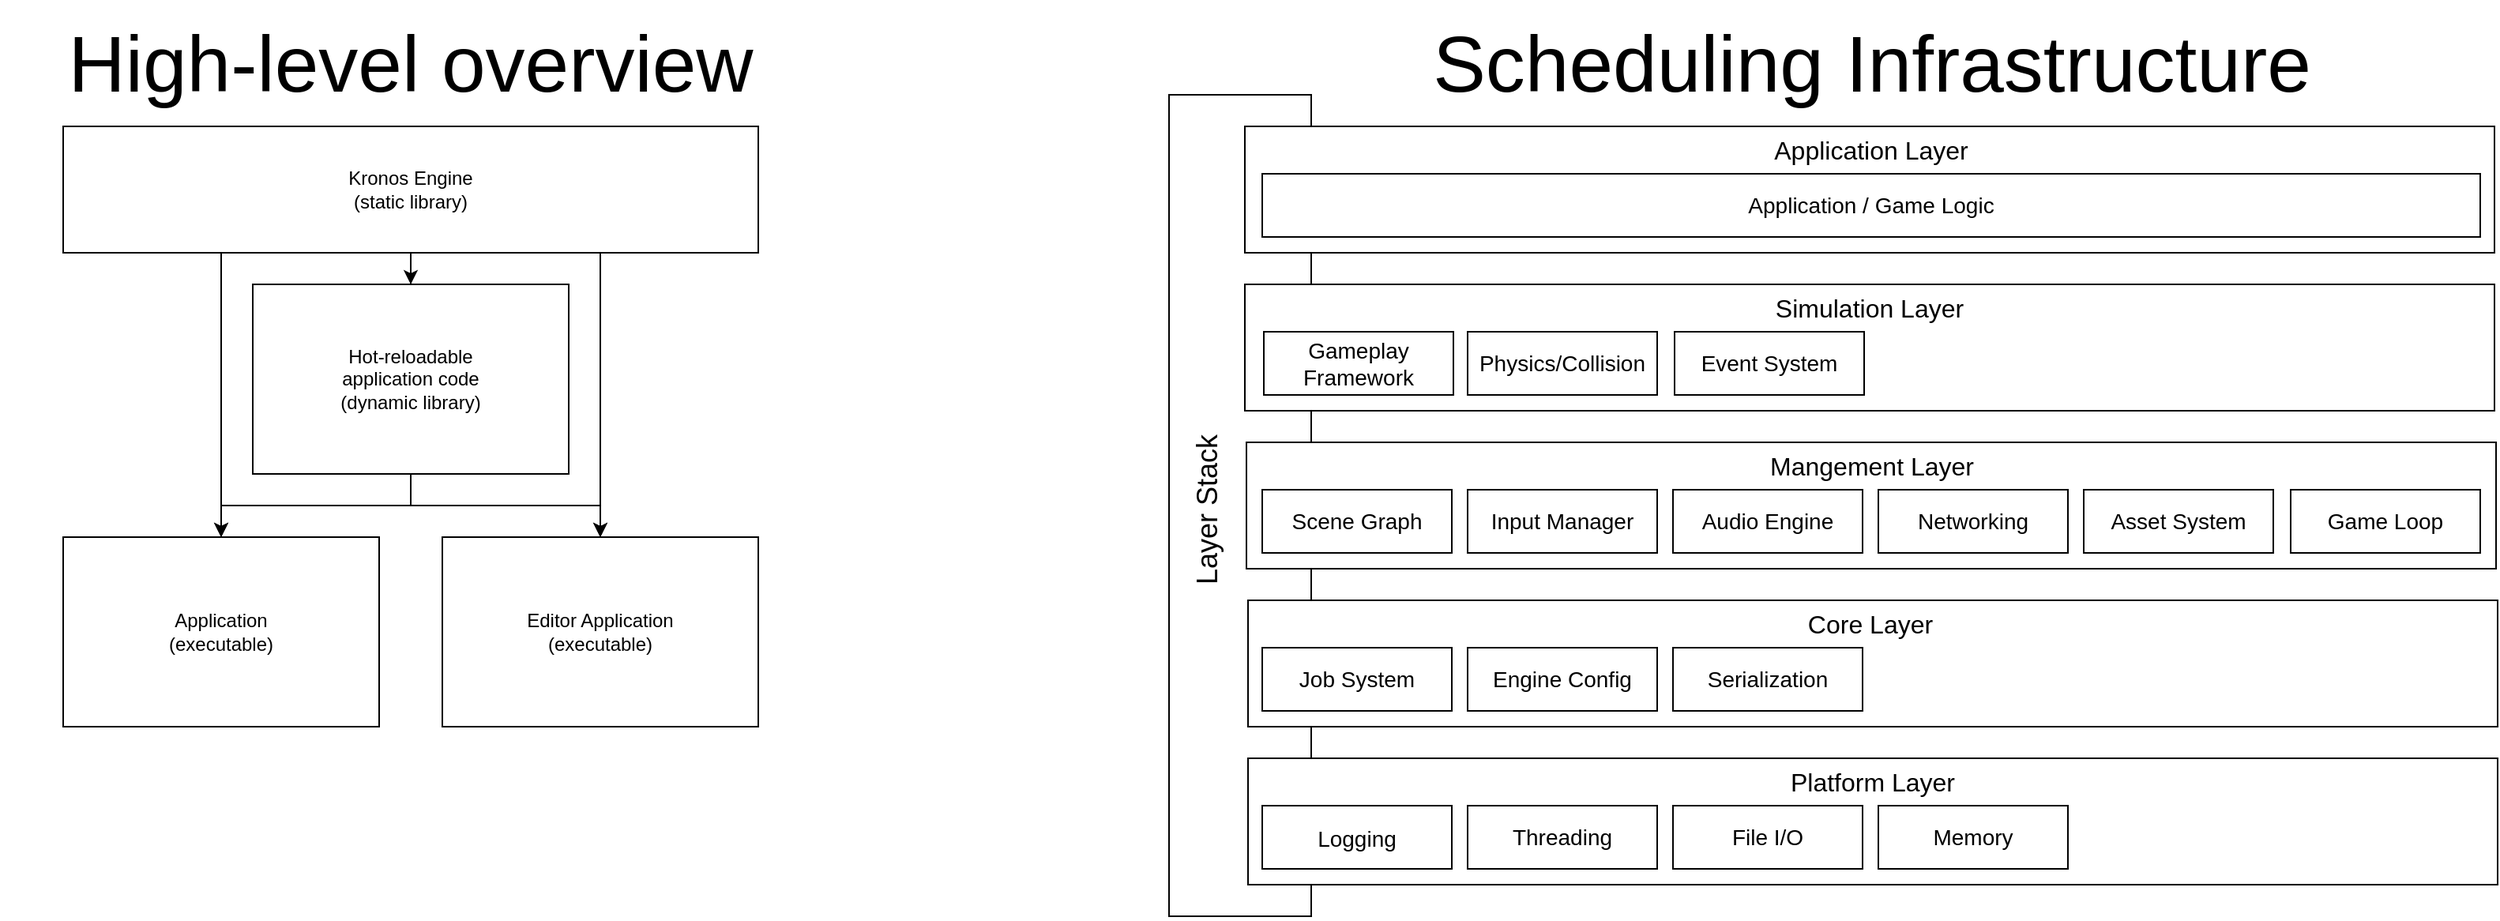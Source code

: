 <mxfile>
    <diagram id="yYOrmMYohB1HmC1-BC92" name="Page-1">
        <mxGraphModel dx="1169" dy="1143" grid="1" gridSize="10" guides="1" tooltips="1" connect="1" arrows="1" fold="1" page="0" pageScale="1" pageWidth="827" pageHeight="1169" math="0" shadow="0">
            <root>
                <mxCell id="0"/>
                <mxCell id="1" parent="0"/>
                <mxCell id="11" value="" style="rounded=0;whiteSpace=wrap;html=1;fontSize=18;" parent="1" vertex="1">
                    <mxGeometry x="1320" y="120" width="90" height="520" as="geometry"/>
                </mxCell>
                <mxCell id="rlvlehiji5V7kBC4I5T0-6" style="edgeStyle=orthogonalEdgeStyle;rounded=0;orthogonalLoop=1;jettySize=auto;html=1;fontSize=50;" parent="1" source="rlvlehiji5V7kBC4I5T0-1" target="rlvlehiji5V7kBC4I5T0-5" edge="1">
                    <mxGeometry relative="1" as="geometry"/>
                </mxCell>
                <mxCell id="rlvlehiji5V7kBC4I5T0-10" style="edgeStyle=orthogonalEdgeStyle;rounded=0;orthogonalLoop=1;jettySize=auto;html=1;fontSize=50;" parent="1" source="rlvlehiji5V7kBC4I5T0-1" target="rlvlehiji5V7kBC4I5T0-4" edge="1">
                    <mxGeometry relative="1" as="geometry">
                        <Array as="points">
                            <mxPoint x="960" y="280"/>
                            <mxPoint x="960" y="280"/>
                        </Array>
                    </mxGeometry>
                </mxCell>
                <mxCell id="rlvlehiji5V7kBC4I5T0-11" style="edgeStyle=orthogonalEdgeStyle;rounded=0;orthogonalLoop=1;jettySize=auto;html=1;fontSize=50;" parent="1" source="rlvlehiji5V7kBC4I5T0-1" target="rlvlehiji5V7kBC4I5T0-3" edge="1">
                    <mxGeometry relative="1" as="geometry">
                        <Array as="points">
                            <mxPoint x="720" y="270"/>
                            <mxPoint x="720" y="270"/>
                        </Array>
                    </mxGeometry>
                </mxCell>
                <mxCell id="rlvlehiji5V7kBC4I5T0-1" value="Kronos Engine&lt;br&gt;(static library)" style="rounded=0;whiteSpace=wrap;html=1;" parent="1" vertex="1">
                    <mxGeometry x="620" y="140" width="440" height="80" as="geometry"/>
                </mxCell>
                <mxCell id="rlvlehiji5V7kBC4I5T0-2" value="&lt;span style=&quot;font-size: 50px&quot;&gt;High-level overview&lt;/span&gt;" style="text;html=1;strokeColor=none;fillColor=none;align=center;verticalAlign=middle;whiteSpace=wrap;rounded=0;" parent="1" vertex="1">
                    <mxGeometry x="580" y="60" width="520" height="80" as="geometry"/>
                </mxCell>
                <mxCell id="rlvlehiji5V7kBC4I5T0-3" value="Application&lt;br&gt;(executable)" style="rounded=0;whiteSpace=wrap;html=1;" parent="1" vertex="1">
                    <mxGeometry x="620" y="400" width="200" height="120" as="geometry"/>
                </mxCell>
                <mxCell id="rlvlehiji5V7kBC4I5T0-4" value="Editor Application&lt;br&gt;(executable)" style="rounded=0;whiteSpace=wrap;html=1;" parent="1" vertex="1">
                    <mxGeometry x="860" y="400" width="200" height="120" as="geometry"/>
                </mxCell>
                <mxCell id="rlvlehiji5V7kBC4I5T0-8" style="edgeStyle=orthogonalEdgeStyle;rounded=0;orthogonalLoop=1;jettySize=auto;html=1;fontSize=50;exitX=0.5;exitY=1;exitDx=0;exitDy=0;" parent="1" source="rlvlehiji5V7kBC4I5T0-5" target="rlvlehiji5V7kBC4I5T0-3" edge="1">
                    <mxGeometry relative="1" as="geometry"/>
                </mxCell>
                <mxCell id="rlvlehiji5V7kBC4I5T0-9" style="edgeStyle=orthogonalEdgeStyle;rounded=0;orthogonalLoop=1;jettySize=auto;html=1;fontSize=50;" parent="1" source="rlvlehiji5V7kBC4I5T0-5" target="rlvlehiji5V7kBC4I5T0-4" edge="1">
                    <mxGeometry relative="1" as="geometry"/>
                </mxCell>
                <mxCell id="rlvlehiji5V7kBC4I5T0-5" value="Hot-reloadable&lt;br&gt;application code&lt;br&gt;(dynamic library)" style="rounded=0;whiteSpace=wrap;html=1;" parent="1" vertex="1">
                    <mxGeometry x="740" y="240" width="200" height="120" as="geometry"/>
                </mxCell>
                <mxCell id="2" value="" style="rounded=0;whiteSpace=wrap;html=1;" parent="1" vertex="1">
                    <mxGeometry x="1368" y="240" width="791" height="80" as="geometry"/>
                </mxCell>
                <mxCell id="3" value="&lt;span style=&quot;font-size: 50px&quot;&gt;Scheduling Infrastructure&lt;/span&gt;" style="text;html=1;strokeColor=none;fillColor=none;align=center;verticalAlign=middle;whiteSpace=wrap;rounded=0;" parent="1" vertex="1">
                    <mxGeometry x="1370" y="60" width="790" height="80" as="geometry"/>
                </mxCell>
                <mxCell id="4" value="" style="rounded=0;whiteSpace=wrap;html=1;" parent="1" vertex="1">
                    <mxGeometry x="1369" y="340" width="791" height="80" as="geometry"/>
                </mxCell>
                <mxCell id="5" value="" style="rounded=0;whiteSpace=wrap;html=1;" parent="1" vertex="1">
                    <mxGeometry x="1370" y="440" width="791" height="80" as="geometry"/>
                </mxCell>
                <mxCell id="6" value="" style="rounded=0;whiteSpace=wrap;html=1;" parent="1" vertex="1">
                    <mxGeometry x="1370" y="540" width="791" height="80" as="geometry"/>
                </mxCell>
                <mxCell id="7" value="&lt;font style=&quot;font-size: 16px&quot;&gt;Simulation Layer&lt;/font&gt;" style="text;html=1;strokeColor=none;fillColor=none;align=center;verticalAlign=middle;whiteSpace=wrap;rounded=0;" parent="1" vertex="1">
                    <mxGeometry x="1369" y="240" width="789" height="30" as="geometry"/>
                </mxCell>
                <mxCell id="13" value="&lt;font style=&quot;font-size: 18px&quot;&gt;Layer Stack&lt;/font&gt;" style="text;html=1;strokeColor=none;fillColor=none;align=center;verticalAlign=middle;whiteSpace=wrap;rounded=0;rotation=-90;" parent="1" vertex="1">
                    <mxGeometry x="1084.86" y="365.14" width="518.05" height="34.92" as="geometry"/>
                </mxCell>
                <mxCell id="14" value="&lt;font style=&quot;font-size: 16px&quot;&gt;Mangement Layer&lt;/font&gt;" style="text;html=1;strokeColor=none;fillColor=none;align=center;verticalAlign=middle;whiteSpace=wrap;rounded=0;" parent="1" vertex="1">
                    <mxGeometry x="1370" y="340" width="790" height="30" as="geometry"/>
                </mxCell>
                <mxCell id="16" value="&lt;font style=&quot;font-size: 16px&quot;&gt;Core Layer&lt;/font&gt;" style="text;html=1;strokeColor=none;fillColor=none;align=center;verticalAlign=middle;whiteSpace=wrap;rounded=0;" parent="1" vertex="1">
                    <mxGeometry x="1369" y="440" width="790" height="30" as="geometry"/>
                </mxCell>
                <mxCell id="17" value="&lt;span style=&quot;font-size: 16px&quot;&gt;Platform Layer&lt;/span&gt;" style="text;html=1;strokeColor=none;fillColor=none;align=center;verticalAlign=middle;whiteSpace=wrap;rounded=0;" parent="1" vertex="1">
                    <mxGeometry x="1370" y="540" width="791" height="30" as="geometry"/>
                </mxCell>
                <mxCell id="19" value="Game Loop" style="rounded=0;whiteSpace=wrap;html=1;fontSize=14;" parent="1" vertex="1">
                    <mxGeometry x="2030" y="370" width="120" height="40" as="geometry"/>
                </mxCell>
                <mxCell id="20" value="Physics/Collision" style="rounded=0;whiteSpace=wrap;html=1;fontSize=14;" parent="1" vertex="1">
                    <mxGeometry x="1509" y="270" width="120" height="40" as="geometry"/>
                </mxCell>
                <mxCell id="25" value="Scene Graph" style="rounded=0;whiteSpace=wrap;html=1;fontSize=14;" parent="1" vertex="1">
                    <mxGeometry x="1379" y="370" width="120" height="40" as="geometry"/>
                </mxCell>
                <mxCell id="26" value="Input Manager" style="rounded=0;whiteSpace=wrap;html=1;fontSize=14;" parent="1" vertex="1">
                    <mxGeometry x="1509" y="370" width="120" height="40" as="geometry"/>
                </mxCell>
                <mxCell id="27" value="Audio Engine" style="rounded=0;whiteSpace=wrap;html=1;fontSize=14;" parent="1" vertex="1">
                    <mxGeometry x="1639" y="370" width="120" height="40" as="geometry"/>
                </mxCell>
                <mxCell id="28" value="Networking" style="rounded=0;whiteSpace=wrap;html=1;fontSize=14;" parent="1" vertex="1">
                    <mxGeometry x="1769" y="370" width="120" height="40" as="geometry"/>
                </mxCell>
                <mxCell id="31" value="Job System" style="rounded=0;whiteSpace=wrap;html=1;fontSize=14;" parent="1" vertex="1">
                    <mxGeometry x="1379" y="470" width="120" height="40" as="geometry"/>
                </mxCell>
                <mxCell id="32" value="Engine Config" style="rounded=0;whiteSpace=wrap;html=1;fontSize=14;" parent="1" vertex="1">
                    <mxGeometry x="1509" y="470" width="120" height="40" as="geometry"/>
                </mxCell>
                <mxCell id="33" value="Serialization" style="rounded=0;whiteSpace=wrap;html=1;fontSize=14;" parent="1" vertex="1">
                    <mxGeometry x="1639" y="470" width="120" height="40" as="geometry"/>
                </mxCell>
                <mxCell id="37" value="&lt;font style=&quot;font-size: 14px&quot;&gt;Logging&lt;/font&gt;" style="rounded=0;whiteSpace=wrap;html=1;fontSize=16;" parent="1" vertex="1">
                    <mxGeometry x="1379" y="570" width="120" height="40" as="geometry"/>
                </mxCell>
                <mxCell id="38" value="Threading" style="rounded=0;whiteSpace=wrap;html=1;fontSize=14;" parent="1" vertex="1">
                    <mxGeometry x="1509" y="570" width="120" height="40" as="geometry"/>
                </mxCell>
                <mxCell id="49" value="File I/O" style="rounded=0;whiteSpace=wrap;html=1;fontSize=14;" parent="1" vertex="1">
                    <mxGeometry x="1639" y="570" width="120" height="40" as="geometry"/>
                </mxCell>
                <mxCell id="50" value="" style="rounded=0;whiteSpace=wrap;html=1;" parent="1" vertex="1">
                    <mxGeometry x="1368" y="140" width="791" height="80" as="geometry"/>
                </mxCell>
                <mxCell id="51" value="&lt;font style=&quot;font-size: 16px&quot;&gt;Application Layer&lt;/font&gt;" style="text;html=1;strokeColor=none;fillColor=none;align=center;verticalAlign=middle;whiteSpace=wrap;rounded=0;" parent="1" vertex="1">
                    <mxGeometry x="1369.5" y="140" width="789" height="30" as="geometry"/>
                </mxCell>
                <mxCell id="58" value="Memory" style="rounded=0;whiteSpace=wrap;html=1;fontSize=14;" parent="1" vertex="1">
                    <mxGeometry x="1769" y="570" width="120" height="40" as="geometry"/>
                </mxCell>
                <mxCell id="64" value="Asset System" style="rounded=0;whiteSpace=wrap;html=1;fontSize=14;" parent="1" vertex="1">
                    <mxGeometry x="1899" y="370" width="120" height="40" as="geometry"/>
                </mxCell>
                <mxCell id="65" value="Event System" style="rounded=0;whiteSpace=wrap;html=1;fontSize=14;" parent="1" vertex="1">
                    <mxGeometry x="1640" y="270" width="120" height="40" as="geometry"/>
                </mxCell>
                <mxCell id="67" value="Application / Game Logic" style="rounded=0;whiteSpace=wrap;html=1;fontSize=14;" parent="1" vertex="1">
                    <mxGeometry x="1379" y="170" width="771" height="40" as="geometry"/>
                </mxCell>
                <mxCell id="21" value="Gameplay&lt;br&gt;Framework" style="rounded=0;whiteSpace=wrap;html=1;fontSize=14;" parent="1" vertex="1">
                    <mxGeometry x="1380" y="270" width="120" height="40" as="geometry"/>
                </mxCell>
            </root>
        </mxGraphModel>
    </diagram>
</mxfile>